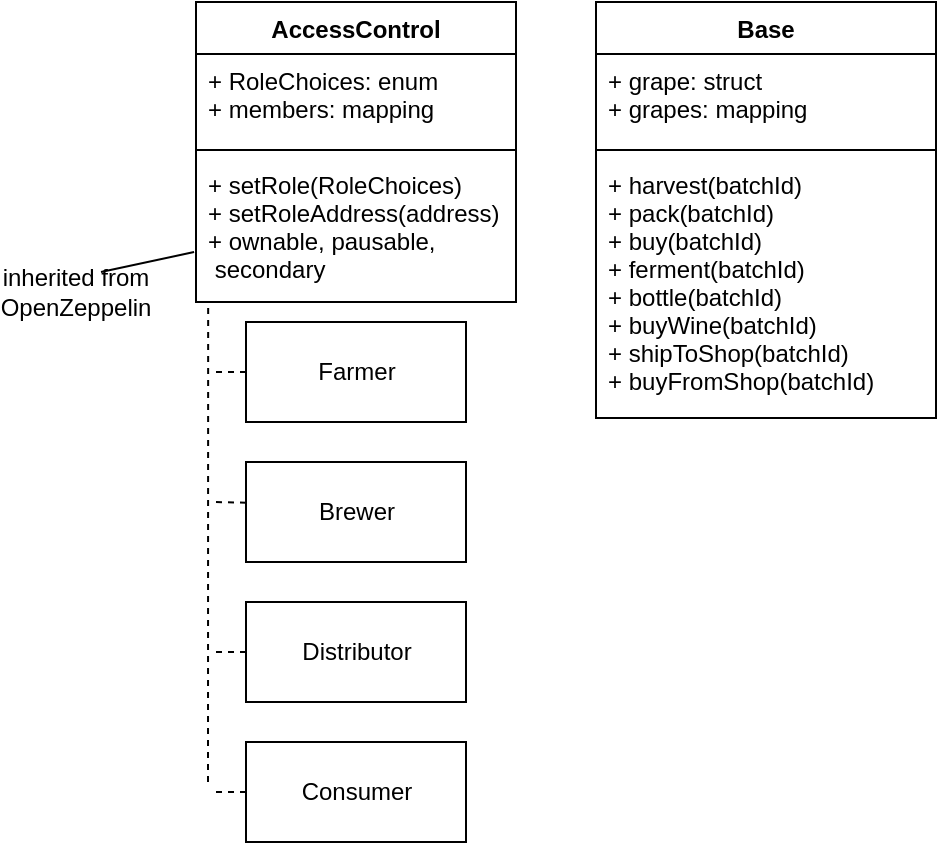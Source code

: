 <mxfile version="10.6.5" type="device"><diagram id="9w4bqxFCJVsh57pJVhTF" name="Page-1"><mxGraphModel dx="1608" dy="415" grid="1" gridSize="10" guides="1" tooltips="1" connect="1" arrows="1" fold="1" page="1" pageScale="1" pageWidth="850" pageHeight="1100" math="0" shadow="0"><root><mxCell id="0"/><mxCell id="1" parent="0"/><mxCell id="KzNtEcpHmu_eHT-KrzfA-1" value="Base" style="swimlane;fontStyle=1;align=center;verticalAlign=top;childLayout=stackLayout;horizontal=1;startSize=26;horizontalStack=0;resizeParent=1;resizeParentMax=0;resizeLast=0;collapsible=1;marginBottom=0;" parent="1" vertex="1"><mxGeometry x="270" y="80" width="170" height="208" as="geometry"/></mxCell><mxCell id="KzNtEcpHmu_eHT-KrzfA-2" value="+ grape: struct&#10;+ grapes: mapping&#10;" style="text;strokeColor=none;fillColor=none;align=left;verticalAlign=top;spacingLeft=4;spacingRight=4;overflow=hidden;rotatable=0;points=[[0,0.5],[1,0.5]];portConstraint=eastwest;" parent="KzNtEcpHmu_eHT-KrzfA-1" vertex="1"><mxGeometry y="26" width="170" height="44" as="geometry"/></mxCell><mxCell id="KzNtEcpHmu_eHT-KrzfA-3" value="" style="line;strokeWidth=1;fillColor=none;align=left;verticalAlign=middle;spacingTop=-1;spacingLeft=3;spacingRight=3;rotatable=0;labelPosition=right;points=[];portConstraint=eastwest;" parent="KzNtEcpHmu_eHT-KrzfA-1" vertex="1"><mxGeometry y="70" width="170" height="8" as="geometry"/></mxCell><mxCell id="KzNtEcpHmu_eHT-KrzfA-4" value="+ harvest(batchId)&#10;+ pack(batchId)&#10;+ buy(batchId)&#10;+ ferment(batchId)&#10;+ bottle(batchId)&#10;+ buyWine(batchId)&#10;+ shipToShop(batchId)&#10;+ buyFromShop(batchId)&#10;&#10;" style="text;strokeColor=none;fillColor=none;align=left;verticalAlign=top;spacingLeft=4;spacingRight=4;overflow=hidden;rotatable=0;points=[[0,0.5],[1,0.5]];portConstraint=eastwest;" parent="KzNtEcpHmu_eHT-KrzfA-1" vertex="1"><mxGeometry y="78" width="170" height="130" as="geometry"/></mxCell><mxCell id="KzNtEcpHmu_eHT-KrzfA-9" value="AccessControl" style="swimlane;fontStyle=1;align=center;verticalAlign=top;childLayout=stackLayout;horizontal=1;startSize=26;horizontalStack=0;resizeParent=1;resizeParentMax=0;resizeLast=0;collapsible=1;marginBottom=0;" parent="1" vertex="1"><mxGeometry x="70" y="80" width="160" height="150" as="geometry"/></mxCell><mxCell id="KzNtEcpHmu_eHT-KrzfA-10" value="+ RoleChoices: enum&#10;+ members: mapping&#10;&#10;" style="text;strokeColor=none;fillColor=none;align=left;verticalAlign=top;spacingLeft=4;spacingRight=4;overflow=hidden;rotatable=0;points=[[0,0.5],[1,0.5]];portConstraint=eastwest;" parent="KzNtEcpHmu_eHT-KrzfA-9" vertex="1"><mxGeometry y="26" width="160" height="44" as="geometry"/></mxCell><mxCell id="KzNtEcpHmu_eHT-KrzfA-11" value="" style="line;strokeWidth=1;fillColor=none;align=left;verticalAlign=middle;spacingTop=-1;spacingLeft=3;spacingRight=3;rotatable=0;labelPosition=right;points=[];portConstraint=eastwest;" parent="KzNtEcpHmu_eHT-KrzfA-9" vertex="1"><mxGeometry y="70" width="160" height="8" as="geometry"/></mxCell><mxCell id="KzNtEcpHmu_eHT-KrzfA-12" value="+ setRole(RoleChoices)&#10;+ setRoleAddress(address)&#10;+ ownable, pausable,&#10; secondary&#10;" style="text;strokeColor=none;fillColor=none;align=left;verticalAlign=top;spacingLeft=4;spacingRight=4;overflow=hidden;rotatable=0;points=[[0,0.5],[1,0.5]];portConstraint=eastwest;" parent="KzNtEcpHmu_eHT-KrzfA-9" vertex="1"><mxGeometry y="78" width="160" height="72" as="geometry"/></mxCell><mxCell id="KzNtEcpHmu_eHT-KrzfA-18" value="" style="endArrow=none;html=1;exitX=-0.006;exitY=0.653;exitDx=0;exitDy=0;exitPerimeter=0;entryX=0.75;entryY=0;entryDx=0;entryDy=0;" parent="1" source="KzNtEcpHmu_eHT-KrzfA-12" edge="1" target="KzNtEcpHmu_eHT-KrzfA-19"><mxGeometry width="50" height="50" relative="1" as="geometry"><mxPoint x="540" y="290" as="sourcePoint"/><mxPoint x="580" y="220" as="targetPoint"/></mxGeometry></mxCell><mxCell id="KzNtEcpHmu_eHT-KrzfA-19" value="inherited from OpenZeppelin" style="text;html=1;strokeColor=none;fillColor=none;align=center;verticalAlign=middle;whiteSpace=wrap;rounded=0;" parent="1" vertex="1"><mxGeometry x="-15" y="215" width="50" height="20" as="geometry"/></mxCell><mxCell id="KzNtEcpHmu_eHT-KrzfA-21" value="" style="endArrow=none;dashed=1;html=1;entryX=0.038;entryY=1.038;entryDx=0;entryDy=0;entryPerimeter=0;" parent="1" target="KzNtEcpHmu_eHT-KrzfA-12" edge="1"><mxGeometry width="50" height="50" relative="1" as="geometry"><mxPoint x="76" y="470" as="sourcePoint"/><mxPoint x="90" y="230" as="targetPoint"/></mxGeometry></mxCell><mxCell id="KzNtEcpHmu_eHT-KrzfA-22" value="Farmer" style="html=1;" parent="1" vertex="1"><mxGeometry x="95" y="240" width="110" height="50" as="geometry"/></mxCell><mxCell id="KzNtEcpHmu_eHT-KrzfA-23" value="Brewer" style="html=1;" parent="1" vertex="1"><mxGeometry x="95" y="310" width="110" height="50" as="geometry"/></mxCell><mxCell id="KzNtEcpHmu_eHT-KrzfA-24" value="Distributor" style="html=1;" parent="1" vertex="1"><mxGeometry x="95" y="380" width="110" height="50" as="geometry"/></mxCell><mxCell id="KzNtEcpHmu_eHT-KrzfA-25" value="Consumer" style="html=1;" parent="1" vertex="1"><mxGeometry x="95" y="450" width="110" height="50" as="geometry"/></mxCell><mxCell id="KzNtEcpHmu_eHT-KrzfA-26" value="" style="endArrow=none;dashed=1;html=1;entryX=0;entryY=0.5;entryDx=0;entryDy=0;" parent="1" target="KzNtEcpHmu_eHT-KrzfA-22" edge="1"><mxGeometry width="50" height="50" relative="1" as="geometry"><mxPoint x="80" y="265" as="sourcePoint"/><mxPoint x="100" y="270" as="targetPoint"/></mxGeometry></mxCell><mxCell id="KzNtEcpHmu_eHT-KrzfA-27" value="" style="endArrow=none;dashed=1;html=1;entryX=0.012;entryY=0.407;entryDx=0;entryDy=0;entryPerimeter=0;" parent="1" target="KzNtEcpHmu_eHT-KrzfA-23" edge="1"><mxGeometry width="50" height="50" relative="1" as="geometry"><mxPoint x="80" y="330" as="sourcePoint"/><mxPoint x="80" y="320" as="targetPoint"/></mxGeometry></mxCell><mxCell id="KzNtEcpHmu_eHT-KrzfA-28" value="" style="endArrow=none;dashed=1;html=1;entryX=0;entryY=0.5;entryDx=0;entryDy=0;" parent="1" target="KzNtEcpHmu_eHT-KrzfA-24" edge="1"><mxGeometry width="50" height="50" relative="1" as="geometry"><mxPoint x="80" y="405" as="sourcePoint"/><mxPoint x="60" y="410" as="targetPoint"/></mxGeometry></mxCell><mxCell id="KzNtEcpHmu_eHT-KrzfA-29" value="" style="endArrow=none;dashed=1;html=1;entryX=0;entryY=0.5;entryDx=0;entryDy=0;" parent="1" target="KzNtEcpHmu_eHT-KrzfA-25" edge="1"><mxGeometry width="50" height="50" relative="1" as="geometry"><mxPoint x="80" y="475" as="sourcePoint"/><mxPoint x="60" y="450" as="targetPoint"/></mxGeometry></mxCell></root></mxGraphModel></diagram></mxfile>